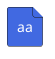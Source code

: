 
@startuml
skinparam file{
    FontColor #fff
    StereotypeFontColor #BLUE
    BackgroundColor #4169E1
}

' 示例：创建一个文件组件
file aa as aaa

skinparam aaa {
    FontColor #fff
    StereotypeFontColor #BLUE
    BackgroundColor #4169E1
}
@enduml


@startuml
colors
@enduml
